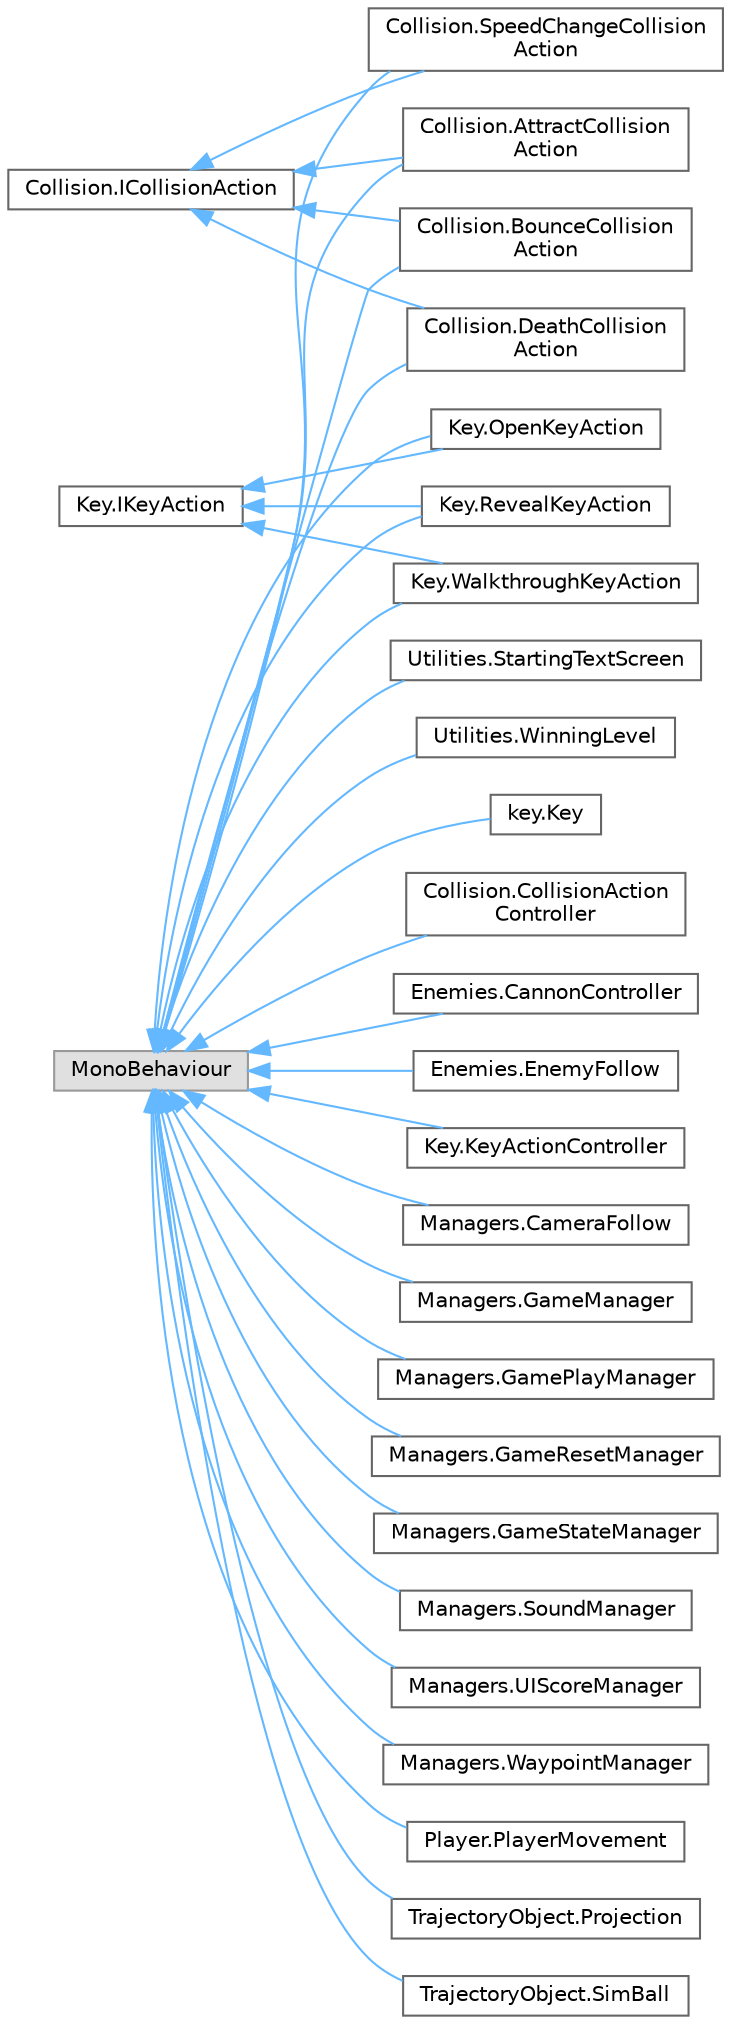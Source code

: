 digraph "Graphical Class Hierarchy"
{
 // LATEX_PDF_SIZE
  bgcolor="transparent";
  edge [fontname=Helvetica,fontsize=10,labelfontname=Helvetica,labelfontsize=10];
  node [fontname=Helvetica,fontsize=10,shape=box,height=0.2,width=0.4];
  rankdir="LR";
  Node0 [label="Collision.ICollisionAction",height=0.2,width=0.4,color="grey40", fillcolor="white", style="filled",URL="$interface_collision_1_1_i_collision_action.html",tooltip="This interface is used to allow for different collision effects to be chosen for the collition action..."];
  Node0 -> Node1 [dir="back",color="steelblue1",style="solid"];
  Node1 [label="Collision.AttractCollision\lAction",height=0.2,width=0.4,color="grey40", fillcolor="white", style="filled",URL="$class_collision_1_1_attract_collision_action.html",tooltip="Details the action to be taken when a collision occurs with the target. In this class the target is a..."];
  Node0 -> Node3 [dir="back",color="steelblue1",style="solid"];
  Node3 [label="Collision.BounceCollision\lAction",height=0.2,width=0.4,color="grey40", fillcolor="white", style="filled",URL="$class_collision_1_1_bounce_collision_action.html",tooltip="Details the action to be taken when a collision occurs with the target. In this class the target is b..."];
  Node0 -> Node5 [dir="back",color="steelblue1",style="solid"];
  Node5 [label="Collision.DeathCollision\lAction",height=0.2,width=0.4,color="grey40", fillcolor="white", style="filled",URL="$class_collision_1_1_death_collision_action.html",tooltip="Details the action to be taken when a collision occurs with the target. In this class the target is k..."];
  Node0 -> Node6 [dir="back",color="steelblue1",style="solid"];
  Node6 [label="Collision.SpeedChangeCollision\lAction",height=0.2,width=0.4,color="grey40", fillcolor="white", style="filled",URL="$class_collision_1_1_speed_change_collision_action.html",tooltip="Details the action to be taken when a collision occurs with the target. In this class the target is s..."];
  Node11 [label="Key.IKeyAction",height=0.2,width=0.4,color="grey40", fillcolor="white", style="filled",URL="$interface_key_1_1_i_key_action.html",tooltip=" "];
  Node11 -> Node10 [dir="back",color="steelblue1",style="solid"];
  Node10 [label="Key.OpenKeyAction",height=0.2,width=0.4,color="grey40", fillcolor="white", style="filled",URL="$class_key_1_1_open_key_action.html",tooltip=" "];
  Node11 -> Node12 [dir="back",color="steelblue1",style="solid"];
  Node12 [label="Key.RevealKeyAction",height=0.2,width=0.4,color="grey40", fillcolor="white", style="filled",URL="$class_key_1_1_reveal_key_action.html",tooltip=" "];
  Node11 -> Node13 [dir="back",color="steelblue1",style="solid"];
  Node13 [label="Key.WalkthroughKeyAction",height=0.2,width=0.4,color="grey40", fillcolor="white", style="filled",URL="$class_key_1_1_walkthrough_key_action.html",tooltip=" "];
  Node2 [label="MonoBehaviour",height=0.2,width=0.4,color="grey60", fillcolor="#E0E0E0", style="filled",tooltip=" "];
  Node2 -> Node1 [dir="back",color="steelblue1",style="solid"];
  Node2 -> Node3 [dir="back",color="steelblue1",style="solid"];
  Node2 -> Node4 [dir="back",color="steelblue1",style="solid"];
  Node4 [label="Collision.CollisionAction\lController",height=0.2,width=0.4,color="grey40", fillcolor="white", style="filled",URL="$class_collision_1_1_collision_action_controller.html",tooltip="The collision action controller is responsible for handling the collision of a GameObject...."];
  Node2 -> Node5 [dir="back",color="steelblue1",style="solid"];
  Node2 -> Node6 [dir="back",color="steelblue1",style="solid"];
  Node2 -> Node7 [dir="back",color="steelblue1",style="solid"];
  Node7 [label="Enemies.CannonController",height=0.2,width=0.4,color="grey40", fillcolor="white", style="filled",URL="$class_enemies_1_1_cannon_controller.html",tooltip="The cannon controller allows the cannon to follow the player when in range The cannon head needs that..."];
  Node2 -> Node8 [dir="back",color="steelblue1",style="solid"];
  Node8 [label="Enemies.EnemyFollow",height=0.2,width=0.4,color="grey40", fillcolor="white", style="filled",URL="$class_enemies_1_1_enemy_follow.html",tooltip=" "];
  Node2 -> Node9 [dir="back",color="steelblue1",style="solid"];
  Node9 [label="Key.KeyActionController",height=0.2,width=0.4,color="grey40", fillcolor="white", style="filled",URL="$class_key_1_1_key_action_controller.html",tooltip=" "];
  Node2 -> Node10 [dir="back",color="steelblue1",style="solid"];
  Node2 -> Node12 [dir="back",color="steelblue1",style="solid"];
  Node2 -> Node13 [dir="back",color="steelblue1",style="solid"];
  Node2 -> Node14 [dir="back",color="steelblue1",style="solid"];
  Node14 [label="Managers.CameraFollow",height=0.2,width=0.4,color="grey40", fillcolor="white", style="filled",URL="$class_managers_1_1_camera_follow.html",tooltip="Gets the main Camera to follow the _cameraTarget at a specific distance. It also uses waypoints to de..."];
  Node2 -> Node15 [dir="back",color="steelblue1",style="solid"];
  Node15 [label="Managers.GameManager",height=0.2,width=0.4,color="grey40", fillcolor="white", style="filled",URL="$class_managers_1_1_game_manager.html",tooltip="Manager the overall game with a single instance GameManager Initialises the game on the start menu Ma..."];
  Node2 -> Node16 [dir="back",color="steelblue1",style="solid"];
  Node16 [label="Managers.GamePlayManager",height=0.2,width=0.4,color="grey40", fillcolor="white", style="filled",URL="$class_managers_1_1_game_play_manager.html",tooltip="Creates a single instance GamePlayManager controlling GameStatus."];
  Node2 -> Node17 [dir="back",color="steelblue1",style="solid"];
  Node17 [label="Managers.GameResetManager",height=0.2,width=0.4,color="grey40", fillcolor="white", style="filled",URL="$class_managers_1_1_game_reset_manager.html",tooltip="Resets the game after losing a life or running out of time with this singleton."];
  Node2 -> Node18 [dir="back",color="steelblue1",style="solid"];
  Node18 [label="Managers.GameStateManager",height=0.2,width=0.4,color="grey40", fillcolor="white", style="filled",URL="$class_managers_1_1_game_state_manager.html",tooltip="Game state manager controls the GamePhase and when running the current scene number and last level sc..."];
  Node2 -> Node19 [dir="back",color="steelblue1",style="solid"];
  Node19 [label="Managers.SoundManager",height=0.2,width=0.4,color="grey40", fillcolor="white", style="filled",URL="$class_managers_1_1_sound_manager.html",tooltip=" "];
  Node2 -> Node20 [dir="back",color="steelblue1",style="solid"];
  Node20 [label="Managers.UIScoreManager",height=0.2,width=0.4,color="grey40", fillcolor="white", style="filled",URL="$class_managers_1_1_u_i_score_manager.html",tooltip=" "];
  Node2 -> Node21 [dir="back",color="steelblue1",style="solid"];
  Node21 [label="Managers.WaypointManager",height=0.2,width=0.4,color="grey40", fillcolor="white", style="filled",URL="$class_managers_1_1_waypoint_manager.html",tooltip=" "];
  Node2 -> Node22 [dir="back",color="steelblue1",style="solid"];
  Node22 [label="Player.PlayerMovement",height=0.2,width=0.4,color="grey40", fillcolor="white", style="filled",URL="$class_player_1_1_player_movement.html",tooltip="Moves the player by adding force in the required direction."];
  Node2 -> Node23 [dir="back",color="steelblue1",style="solid"];
  Node23 [label="TrajectoryObject.Projection",height=0.2,width=0.4,color="grey40", fillcolor="white", style="filled",URL="$class_trajectory_object_1_1_projection.html",tooltip="This class creates a new scene as a copy of the current scene then it projects the player into the sc..."];
  Node2 -> Node24 [dir="back",color="steelblue1",style="solid"];
  Node24 [label="TrajectoryObject.SimBall",height=0.2,width=0.4,color="grey40", fillcolor="white", style="filled",URL="$class_trajectory_object_1_1_sim_ball.html",tooltip="Sim ball is a copy of the actual ball in the game which is used in the SimBall system."];
  Node2 -> Node25 [dir="back",color="steelblue1",style="solid"];
  Node25 [label="Utilities.StartingTextScreen",height=0.2,width=0.4,color="grey40", fillcolor="white", style="filled",URL="$class_utilities_1_1_starting_text_screen.html",tooltip=" "];
  Node2 -> Node26 [dir="back",color="steelblue1",style="solid"];
  Node26 [label="Utilities.WinningLevel",height=0.2,width=0.4,color="grey40", fillcolor="white", style="filled",URL="$class_utilities_1_1_winning_level.html",tooltip=" "];
  Node2 -> Node27 [dir="back",color="steelblue1",style="solid"];
  Node27 [label="key.Key",height=0.2,width=0.4,color="grey40", fillcolor="white", style="filled",URL="$classkey_1_1_key.html",tooltip=" "];
}
